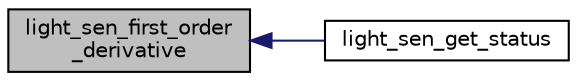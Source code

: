 digraph "light_sen_first_order_derivative"
{
 // INTERACTIVE_SVG=YES
  edge [fontname="Helvetica",fontsize="10",labelfontname="Helvetica",labelfontsize="10"];
  node [fontname="Helvetica",fontsize="10",shape=record];
  rankdir="LR";
  Node1 [label="light_sen_first_order\l_derivative",height=0.2,width=0.4,color="black", fillcolor="grey75", style="filled", fontcolor="black"];
  Node1 -> Node2 [dir="back",color="midnightblue",fontsize="10",style="solid",fontname="Helvetica"];
  Node2 [label="light_sen_get_status",height=0.2,width=0.4,color="black", fillcolor="white", style="filled",URL="$dd/d32/a00041.html#a8ae9d26a7404094bcd7cbef5ed40da75",tooltip="Supervise the status of the light sensor. "];
}
